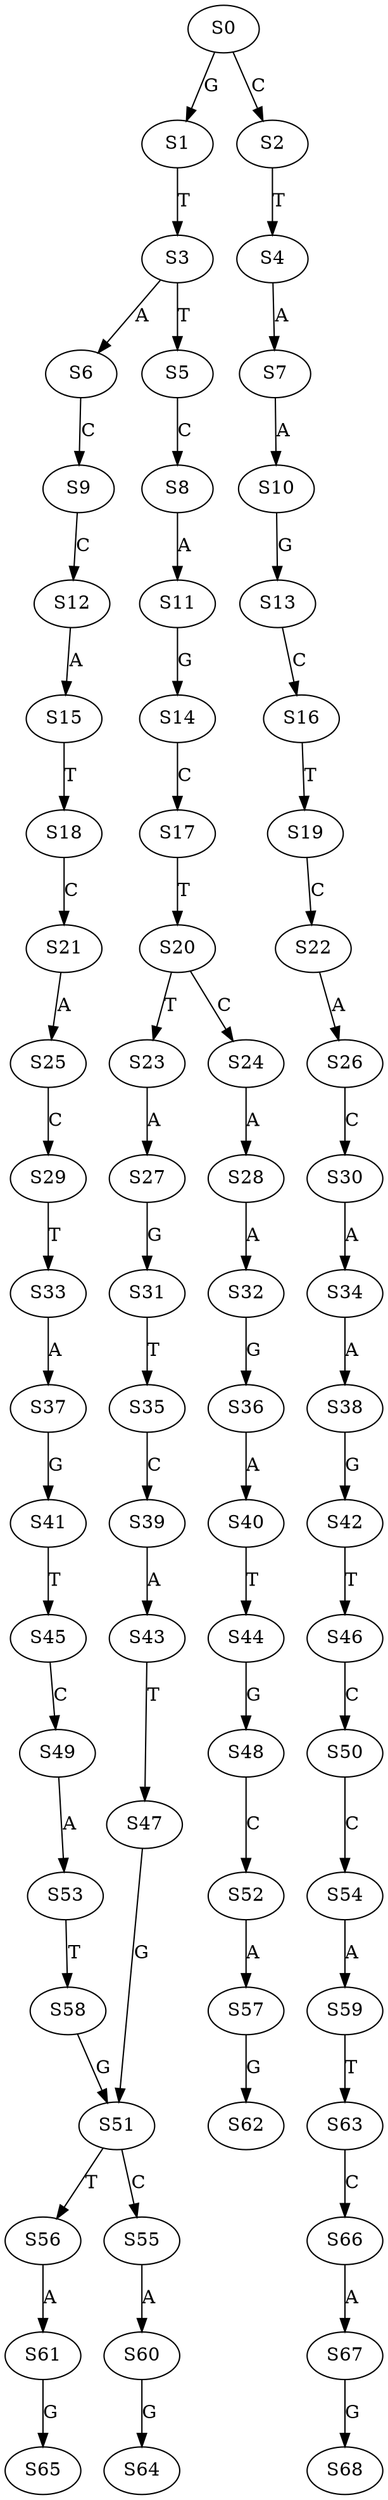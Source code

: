 strict digraph  {
	S0 -> S1 [ label = G ];
	S0 -> S2 [ label = C ];
	S1 -> S3 [ label = T ];
	S2 -> S4 [ label = T ];
	S3 -> S5 [ label = T ];
	S3 -> S6 [ label = A ];
	S4 -> S7 [ label = A ];
	S5 -> S8 [ label = C ];
	S6 -> S9 [ label = C ];
	S7 -> S10 [ label = A ];
	S8 -> S11 [ label = A ];
	S9 -> S12 [ label = C ];
	S10 -> S13 [ label = G ];
	S11 -> S14 [ label = G ];
	S12 -> S15 [ label = A ];
	S13 -> S16 [ label = C ];
	S14 -> S17 [ label = C ];
	S15 -> S18 [ label = T ];
	S16 -> S19 [ label = T ];
	S17 -> S20 [ label = T ];
	S18 -> S21 [ label = C ];
	S19 -> S22 [ label = C ];
	S20 -> S23 [ label = T ];
	S20 -> S24 [ label = C ];
	S21 -> S25 [ label = A ];
	S22 -> S26 [ label = A ];
	S23 -> S27 [ label = A ];
	S24 -> S28 [ label = A ];
	S25 -> S29 [ label = C ];
	S26 -> S30 [ label = C ];
	S27 -> S31 [ label = G ];
	S28 -> S32 [ label = A ];
	S29 -> S33 [ label = T ];
	S30 -> S34 [ label = A ];
	S31 -> S35 [ label = T ];
	S32 -> S36 [ label = G ];
	S33 -> S37 [ label = A ];
	S34 -> S38 [ label = A ];
	S35 -> S39 [ label = C ];
	S36 -> S40 [ label = A ];
	S37 -> S41 [ label = G ];
	S38 -> S42 [ label = G ];
	S39 -> S43 [ label = A ];
	S40 -> S44 [ label = T ];
	S41 -> S45 [ label = T ];
	S42 -> S46 [ label = T ];
	S43 -> S47 [ label = T ];
	S44 -> S48 [ label = G ];
	S45 -> S49 [ label = C ];
	S46 -> S50 [ label = C ];
	S47 -> S51 [ label = G ];
	S48 -> S52 [ label = C ];
	S49 -> S53 [ label = A ];
	S50 -> S54 [ label = C ];
	S51 -> S55 [ label = C ];
	S51 -> S56 [ label = T ];
	S52 -> S57 [ label = A ];
	S53 -> S58 [ label = T ];
	S54 -> S59 [ label = A ];
	S55 -> S60 [ label = A ];
	S56 -> S61 [ label = A ];
	S57 -> S62 [ label = G ];
	S58 -> S51 [ label = G ];
	S59 -> S63 [ label = T ];
	S60 -> S64 [ label = G ];
	S61 -> S65 [ label = G ];
	S63 -> S66 [ label = C ];
	S66 -> S67 [ label = A ];
	S67 -> S68 [ label = G ];
}
